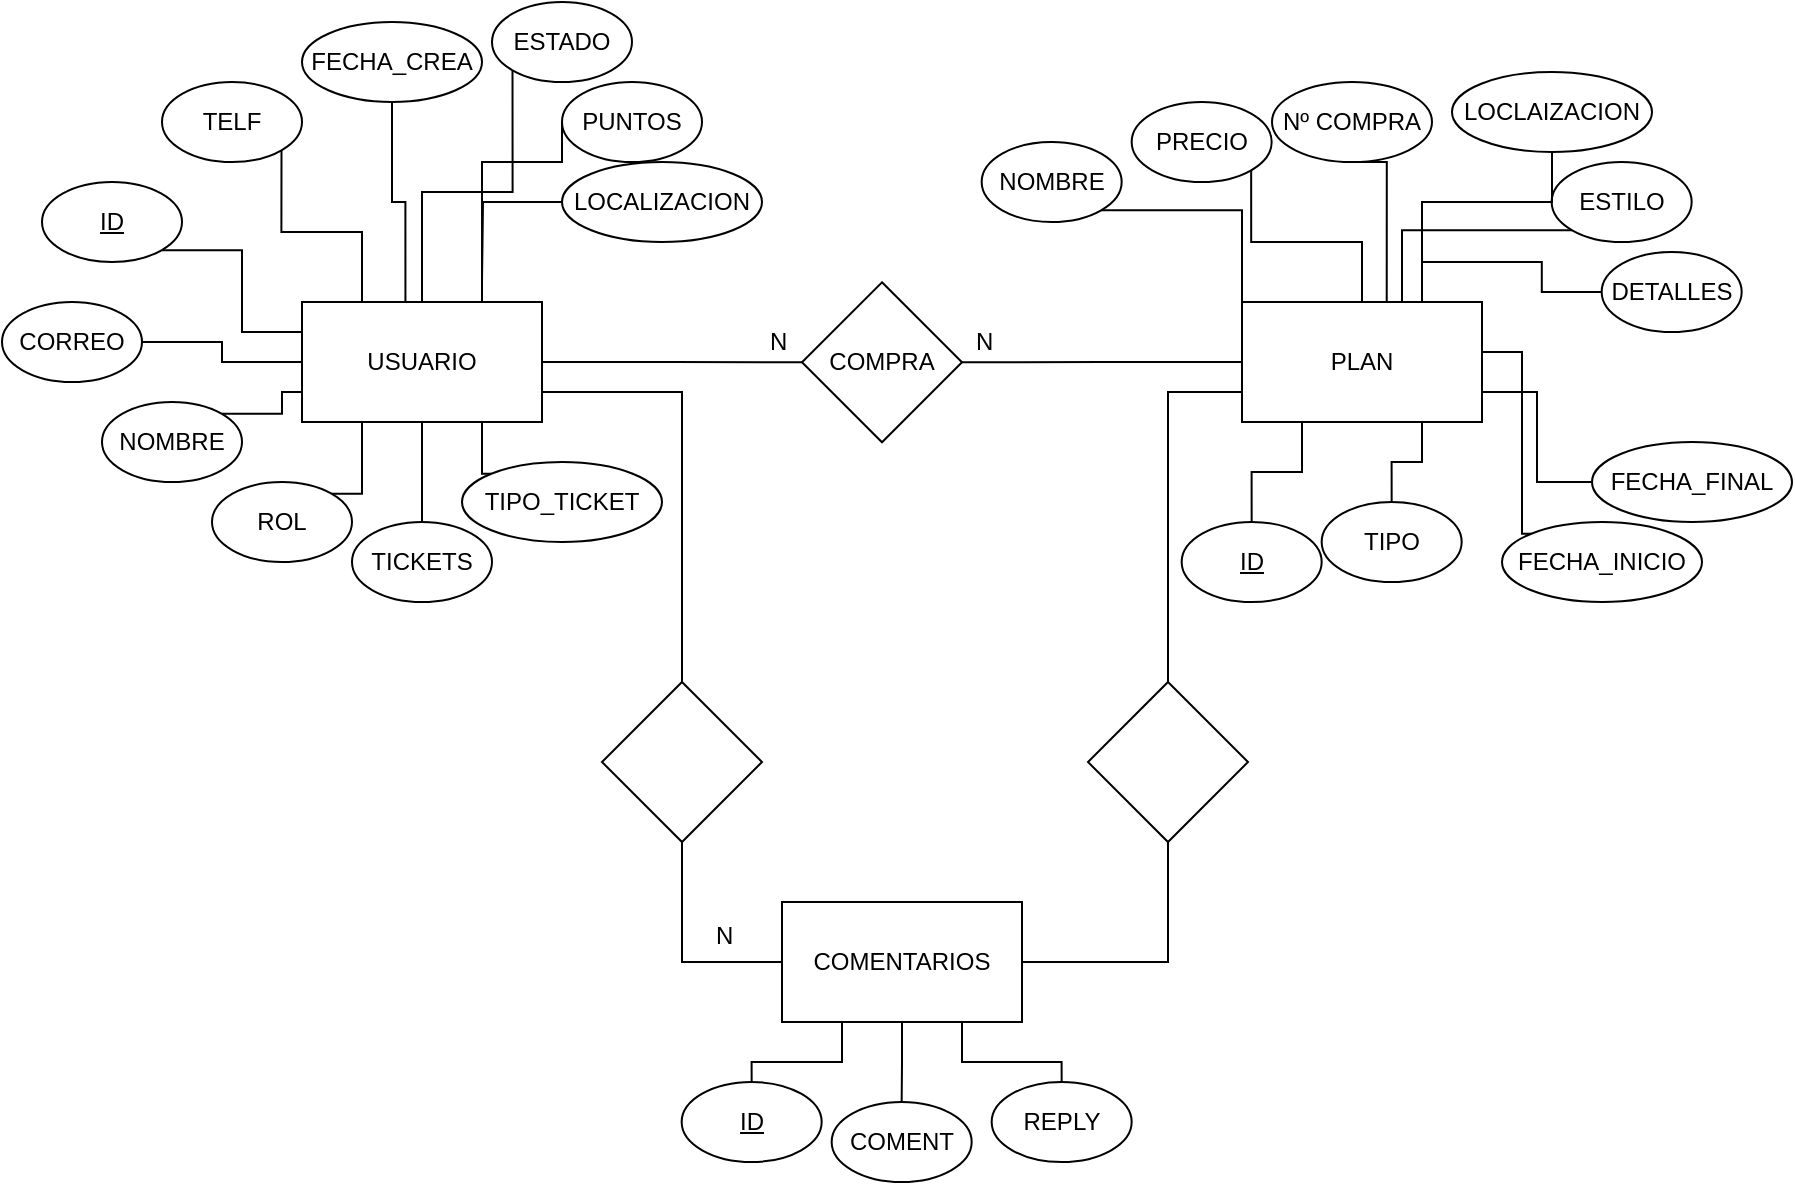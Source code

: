 <mxfile version="10.6.7" type="device"><diagram id="sWbEZeabATSe9B_aC68R" name="Page-1"><mxGraphModel dx="1821" dy="1636" grid="1" gridSize="10" guides="1" tooltips="1" connect="1" arrows="1" fold="1" page="1" pageScale="1" pageWidth="827" pageHeight="1169" math="0" shadow="0"><root><mxCell id="0"/><mxCell id="1" parent="0"/><mxCell id="j5H3rnyjtVD1u5hLggeG-84" style="edgeStyle=orthogonalEdgeStyle;rounded=0;orthogonalLoop=1;jettySize=auto;html=1;exitX=1;exitY=0.5;exitDx=0;exitDy=0;entryX=0;entryY=0.5;entryDx=0;entryDy=0;endArrow=none;endFill=0;" edge="1" parent="1" source="j5H3rnyjtVD1u5hLggeG-1" target="j5H3rnyjtVD1u5hLggeG-82"><mxGeometry relative="1" as="geometry"/></mxCell><mxCell id="j5H3rnyjtVD1u5hLggeG-90" style="edgeStyle=orthogonalEdgeStyle;rounded=0;orthogonalLoop=1;jettySize=auto;html=1;exitX=1;exitY=0.75;exitDx=0;exitDy=0;entryX=0.5;entryY=0;entryDx=0;entryDy=0;endArrow=none;endFill=0;" edge="1" parent="1" source="j5H3rnyjtVD1u5hLggeG-1" target="j5H3rnyjtVD1u5hLggeG-81"><mxGeometry relative="1" as="geometry"/></mxCell><mxCell id="j5H3rnyjtVD1u5hLggeG-1" value="USUARIO" style="rounded=0;whiteSpace=wrap;html=1;" vertex="1" parent="1"><mxGeometry x="20" y="20" width="120" height="60" as="geometry"/></mxCell><mxCell id="j5H3rnyjtVD1u5hLggeG-28" style="edgeStyle=orthogonalEdgeStyle;rounded=0;orthogonalLoop=1;jettySize=auto;html=1;exitX=1;exitY=1;exitDx=0;exitDy=0;entryX=0;entryY=0.25;entryDx=0;entryDy=0;endArrow=none;endFill=0;" edge="1" parent="1" source="j5H3rnyjtVD1u5hLggeG-2" target="j5H3rnyjtVD1u5hLggeG-1"><mxGeometry relative="1" as="geometry"/></mxCell><mxCell id="j5H3rnyjtVD1u5hLggeG-2" value="&lt;u&gt;ID&lt;/u&gt;" style="ellipse;whiteSpace=wrap;html=1;" vertex="1" parent="1"><mxGeometry x="-110" y="-40" width="70" height="40" as="geometry"/></mxCell><mxCell id="j5H3rnyjtVD1u5hLggeG-71" style="edgeStyle=orthogonalEdgeStyle;rounded=0;orthogonalLoop=1;jettySize=auto;html=1;exitX=0.5;exitY=0;exitDx=0;exitDy=0;entryX=0.25;entryY=1;entryDx=0;entryDy=0;endArrow=none;endFill=0;" edge="1" parent="1" source="j5H3rnyjtVD1u5hLggeG-35" target="j5H3rnyjtVD1u5hLggeG-34"><mxGeometry relative="1" as="geometry"/></mxCell><mxCell id="j5H3rnyjtVD1u5hLggeG-35" value="&lt;span&gt;&lt;u&gt;ID&lt;/u&gt;&lt;/span&gt;" style="ellipse;whiteSpace=wrap;html=1;fontStyle=0" vertex="1" parent="1"><mxGeometry x="459.833" y="130" width="70" height="40" as="geometry"/></mxCell><mxCell id="j5H3rnyjtVD1u5hLggeG-73" value="&lt;span&gt;&lt;u&gt;ID&lt;/u&gt;&lt;/span&gt;" style="ellipse;whiteSpace=wrap;html=1;fontStyle=0" vertex="1" parent="1"><mxGeometry x="209.833" y="410" width="70" height="40" as="geometry"/></mxCell><mxCell id="j5H3rnyjtVD1u5hLggeG-75" value="&lt;span&gt;REPLY&lt;/span&gt;" style="ellipse;whiteSpace=wrap;html=1;fontStyle=0" vertex="1" parent="1"><mxGeometry x="364.833" y="410" width="70" height="40" as="geometry"/></mxCell><mxCell id="j5H3rnyjtVD1u5hLggeG-68" style="edgeStyle=orthogonalEdgeStyle;rounded=0;orthogonalLoop=1;jettySize=auto;html=1;exitX=0;exitY=0.5;exitDx=0;exitDy=0;entryX=1;entryY=0.75;entryDx=0;entryDy=0;endArrow=none;endFill=0;" edge="1" parent="1" source="j5H3rnyjtVD1u5hLggeG-43" target="j5H3rnyjtVD1u5hLggeG-34"><mxGeometry relative="1" as="geometry"/></mxCell><mxCell id="j5H3rnyjtVD1u5hLggeG-43" value="&lt;span&gt;FECHA_FINAL&lt;/span&gt;" style="ellipse;whiteSpace=wrap;html=1;fontStyle=0" vertex="1" parent="1"><mxGeometry x="665" y="90" width="100" height="40" as="geometry"/></mxCell><mxCell id="j5H3rnyjtVD1u5hLggeG-69" style="edgeStyle=orthogonalEdgeStyle;rounded=0;orthogonalLoop=1;jettySize=auto;html=1;exitX=0;exitY=0;exitDx=0;exitDy=0;entryX=1;entryY=0.25;entryDx=0;entryDy=0;endArrow=none;endFill=0;" edge="1" parent="1" source="j5H3rnyjtVD1u5hLggeG-47" target="j5H3rnyjtVD1u5hLggeG-34"><mxGeometry relative="1" as="geometry"><Array as="points"><mxPoint x="630" y="136"/><mxPoint x="630" y="45"/></Array></mxGeometry></mxCell><mxCell id="j5H3rnyjtVD1u5hLggeG-47" value="&lt;span&gt;FECHA_INICIO&lt;/span&gt;" style="ellipse;whiteSpace=wrap;html=1;fontStyle=0" vertex="1" parent="1"><mxGeometry x="620" y="130" width="100" height="40" as="geometry"/></mxCell><mxCell id="j5H3rnyjtVD1u5hLggeG-61" style="edgeStyle=orthogonalEdgeStyle;rounded=0;orthogonalLoop=1;jettySize=auto;html=1;exitX=1;exitY=1;exitDx=0;exitDy=0;entryX=0.25;entryY=0;entryDx=0;entryDy=0;endArrow=none;endFill=0;" edge="1" parent="1" source="j5H3rnyjtVD1u5hLggeG-49" target="j5H3rnyjtVD1u5hLggeG-34"><mxGeometry relative="1" as="geometry"><Array as="points"><mxPoint x="490" y="-26"/><mxPoint x="490" y="20"/></Array></mxGeometry></mxCell><mxCell id="j5H3rnyjtVD1u5hLggeG-49" value="&lt;span&gt;NOMBRE&lt;/span&gt;" style="ellipse;whiteSpace=wrap;html=1;fontStyle=0" vertex="1" parent="1"><mxGeometry x="359.833" y="-60" width="70" height="40" as="geometry"/></mxCell><mxCell id="j5H3rnyjtVD1u5hLggeG-62" style="edgeStyle=orthogonalEdgeStyle;rounded=0;orthogonalLoop=1;jettySize=auto;html=1;exitX=1;exitY=1;exitDx=0;exitDy=0;entryX=0.5;entryY=0;entryDx=0;entryDy=0;endArrow=none;endFill=0;" edge="1" parent="1" source="j5H3rnyjtVD1u5hLggeG-51" target="j5H3rnyjtVD1u5hLggeG-34"><mxGeometry relative="1" as="geometry"/></mxCell><mxCell id="j5H3rnyjtVD1u5hLggeG-51" value="PRECIO" style="ellipse;whiteSpace=wrap;html=1;fontStyle=0" vertex="1" parent="1"><mxGeometry x="434.833" y="-80" width="70" height="40" as="geometry"/></mxCell><mxCell id="j5H3rnyjtVD1u5hLggeG-65" style="edgeStyle=orthogonalEdgeStyle;rounded=0;orthogonalLoop=1;jettySize=auto;html=1;exitX=0;exitY=1;exitDx=0;exitDy=0;endArrow=none;endFill=0;" edge="1" parent="1" source="j5H3rnyjtVD1u5hLggeG-45" target="j5H3rnyjtVD1u5hLggeG-34"><mxGeometry relative="1" as="geometry"><Array as="points"><mxPoint x="570" y="-16"/></Array></mxGeometry></mxCell><mxCell id="j5H3rnyjtVD1u5hLggeG-45" value="&lt;span&gt;ESTILO&lt;/span&gt;" style="ellipse;whiteSpace=wrap;html=1;fontStyle=0" vertex="1" parent="1"><mxGeometry x="644.833" y="-50" width="70" height="40" as="geometry"/></mxCell><mxCell id="j5H3rnyjtVD1u5hLggeG-70" style="edgeStyle=orthogonalEdgeStyle;rounded=0;orthogonalLoop=1;jettySize=auto;html=1;exitX=0.5;exitY=0;exitDx=0;exitDy=0;entryX=0.75;entryY=1;entryDx=0;entryDy=0;endArrow=none;endFill=0;" edge="1" parent="1" source="j5H3rnyjtVD1u5hLggeG-41" target="j5H3rnyjtVD1u5hLggeG-34"><mxGeometry relative="1" as="geometry"/></mxCell><mxCell id="j5H3rnyjtVD1u5hLggeG-41" value="TIPO" style="ellipse;whiteSpace=wrap;html=1;fontStyle=0" vertex="1" parent="1"><mxGeometry x="529.833" y="120" width="70" height="40" as="geometry"/></mxCell><mxCell id="j5H3rnyjtVD1u5hLggeG-79" value="COMENT" style="ellipse;whiteSpace=wrap;html=1;fontStyle=0" vertex="1" parent="1"><mxGeometry x="284.833" y="420" width="70" height="40" as="geometry"/></mxCell><mxCell id="j5H3rnyjtVD1u5hLggeG-66" style="edgeStyle=orthogonalEdgeStyle;rounded=0;orthogonalLoop=1;jettySize=auto;html=1;exitX=0;exitY=0.5;exitDx=0;exitDy=0;entryX=0.75;entryY=0;entryDx=0;entryDy=0;endArrow=none;endFill=0;" edge="1" parent="1" source="j5H3rnyjtVD1u5hLggeG-53" target="j5H3rnyjtVD1u5hLggeG-34"><mxGeometry relative="1" as="geometry"/></mxCell><mxCell id="j5H3rnyjtVD1u5hLggeG-53" value="&lt;span&gt;DETALLES&lt;/span&gt;" style="ellipse;whiteSpace=wrap;html=1;fontStyle=0" vertex="1" parent="1"><mxGeometry x="669.833" y="-5" width="70" height="40" as="geometry"/></mxCell><mxCell id="j5H3rnyjtVD1u5hLggeG-63" style="edgeStyle=orthogonalEdgeStyle;rounded=0;orthogonalLoop=1;jettySize=auto;html=1;exitX=0.5;exitY=1;exitDx=0;exitDy=0;entryX=0.603;entryY=-0.006;entryDx=0;entryDy=0;entryPerimeter=0;endArrow=none;endFill=0;" edge="1" parent="1" source="j5H3rnyjtVD1u5hLggeG-59" target="j5H3rnyjtVD1u5hLggeG-34"><mxGeometry relative="1" as="geometry"><Array as="points"><mxPoint x="562" y="-50"/></Array></mxGeometry></mxCell><mxCell id="j5H3rnyjtVD1u5hLggeG-59" value="&lt;span&gt;Nº COMPRA&lt;/span&gt;" style="ellipse;whiteSpace=wrap;html=1;fontStyle=0" vertex="1" parent="1"><mxGeometry x="505" y="-90" width="80" height="40" as="geometry"/></mxCell><mxCell id="j5H3rnyjtVD1u5hLggeG-64" style="edgeStyle=orthogonalEdgeStyle;rounded=0;orthogonalLoop=1;jettySize=auto;html=1;exitX=0.5;exitY=1;exitDx=0;exitDy=0;entryX=0.75;entryY=0;entryDx=0;entryDy=0;endArrow=none;endFill=0;" edge="1" parent="1" source="j5H3rnyjtVD1u5hLggeG-55" target="j5H3rnyjtVD1u5hLggeG-34"><mxGeometry relative="1" as="geometry"><Array as="points"><mxPoint x="645" y="-30"/><mxPoint x="580" y="-30"/></Array></mxGeometry></mxCell><mxCell id="j5H3rnyjtVD1u5hLggeG-55" value="&lt;span&gt;LOCLAIZACION&lt;/span&gt;" style="ellipse;whiteSpace=wrap;html=1;fontStyle=0" vertex="1" parent="1"><mxGeometry x="595" y="-95" width="100" height="40" as="geometry"/></mxCell><mxCell id="j5H3rnyjtVD1u5hLggeG-26" style="edgeStyle=orthogonalEdgeStyle;rounded=0;orthogonalLoop=1;jettySize=auto;html=1;exitX=1;exitY=0;exitDx=0;exitDy=0;entryX=0;entryY=0.75;entryDx=0;entryDy=0;endArrow=none;endFill=0;" edge="1" parent="1" source="j5H3rnyjtVD1u5hLggeG-3" target="j5H3rnyjtVD1u5hLggeG-1"><mxGeometry relative="1" as="geometry"/></mxCell><mxCell id="j5H3rnyjtVD1u5hLggeG-3" value="NOMBRE" style="ellipse;whiteSpace=wrap;html=1;" vertex="1" parent="1"><mxGeometry x="-80" y="70" width="70" height="40" as="geometry"/></mxCell><mxCell id="j5H3rnyjtVD1u5hLggeG-25" style="edgeStyle=orthogonalEdgeStyle;rounded=0;orthogonalLoop=1;jettySize=auto;html=1;exitX=1;exitY=0;exitDx=0;exitDy=0;entryX=0.25;entryY=1;entryDx=0;entryDy=0;endArrow=none;endFill=0;" edge="1" parent="1" source="j5H3rnyjtVD1u5hLggeG-4" target="j5H3rnyjtVD1u5hLggeG-1"><mxGeometry relative="1" as="geometry"/></mxCell><mxCell id="j5H3rnyjtVD1u5hLggeG-4" value="ROL" style="ellipse;whiteSpace=wrap;html=1;" vertex="1" parent="1"><mxGeometry x="-25" y="110" width="70" height="40" as="geometry"/></mxCell><mxCell id="j5H3rnyjtVD1u5hLggeG-32" style="edgeStyle=orthogonalEdgeStyle;rounded=0;orthogonalLoop=1;jettySize=auto;html=1;exitX=0;exitY=0.5;exitDx=0;exitDy=0;entryX=0.75;entryY=0;entryDx=0;entryDy=0;endArrow=none;endFill=0;" edge="1" parent="1" source="j5H3rnyjtVD1u5hLggeG-8" target="j5H3rnyjtVD1u5hLggeG-1"><mxGeometry relative="1" as="geometry"><Array as="points"><mxPoint x="150" y="-50"/><mxPoint x="110" y="-50"/></Array></mxGeometry></mxCell><mxCell id="j5H3rnyjtVD1u5hLggeG-8" value="PUNTOS" style="ellipse;whiteSpace=wrap;html=1;" vertex="1" parent="1"><mxGeometry x="150" y="-90" width="70" height="40" as="geometry"/></mxCell><mxCell id="j5H3rnyjtVD1u5hLggeG-24" style="edgeStyle=orthogonalEdgeStyle;rounded=0;orthogonalLoop=1;jettySize=auto;html=1;exitX=0.5;exitY=0;exitDx=0;exitDy=0;entryX=0.5;entryY=1;entryDx=0;entryDy=0;endArrow=none;endFill=0;" edge="1" parent="1" source="j5H3rnyjtVD1u5hLggeG-10" target="j5H3rnyjtVD1u5hLggeG-1"><mxGeometry relative="1" as="geometry"/></mxCell><mxCell id="j5H3rnyjtVD1u5hLggeG-10" value="TICKETS" style="ellipse;whiteSpace=wrap;html=1;" vertex="1" parent="1"><mxGeometry x="45" y="130" width="70" height="40" as="geometry"/></mxCell><mxCell id="j5H3rnyjtVD1u5hLggeG-23" style="edgeStyle=orthogonalEdgeStyle;rounded=0;orthogonalLoop=1;jettySize=auto;html=1;exitX=0;exitY=0;exitDx=0;exitDy=0;entryX=0.75;entryY=1;entryDx=0;entryDy=0;endArrow=none;endFill=0;" edge="1" parent="1" source="j5H3rnyjtVD1u5hLggeG-14" target="j5H3rnyjtVD1u5hLggeG-1"><mxGeometry relative="1" as="geometry"/></mxCell><mxCell id="j5H3rnyjtVD1u5hLggeG-14" value="TIPO_TICKET" style="ellipse;whiteSpace=wrap;html=1;" vertex="1" parent="1"><mxGeometry x="100" y="100" width="100" height="40" as="geometry"/></mxCell><mxCell id="j5H3rnyjtVD1u5hLggeG-31" style="edgeStyle=orthogonalEdgeStyle;rounded=0;orthogonalLoop=1;jettySize=auto;html=1;exitX=0;exitY=1;exitDx=0;exitDy=0;endArrow=none;endFill=0;" edge="1" parent="1" source="j5H3rnyjtVD1u5hLggeG-18" target="j5H3rnyjtVD1u5hLggeG-1"><mxGeometry relative="1" as="geometry"/></mxCell><mxCell id="j5H3rnyjtVD1u5hLggeG-18" value="ESTADO" style="ellipse;whiteSpace=wrap;html=1;" vertex="1" parent="1"><mxGeometry x="115" y="-130" width="70" height="40" as="geometry"/></mxCell><mxCell id="j5H3rnyjtVD1u5hLggeG-33" style="edgeStyle=orthogonalEdgeStyle;rounded=0;orthogonalLoop=1;jettySize=auto;html=1;exitX=0;exitY=0.5;exitDx=0;exitDy=0;endArrow=none;endFill=0;" edge="1" parent="1" source="j5H3rnyjtVD1u5hLggeG-20"><mxGeometry relative="1" as="geometry"><mxPoint x="110" y="10" as="targetPoint"/></mxGeometry></mxCell><mxCell id="j5H3rnyjtVD1u5hLggeG-20" value="LOCALIZACION" style="ellipse;whiteSpace=wrap;html=1;" vertex="1" parent="1"><mxGeometry x="150" y="-50" width="100" height="40" as="geometry"/></mxCell><mxCell id="j5H3rnyjtVD1u5hLggeG-30" style="edgeStyle=orthogonalEdgeStyle;rounded=0;orthogonalLoop=1;jettySize=auto;html=1;exitX=0.5;exitY=1;exitDx=0;exitDy=0;entryX=0.431;entryY=-0.006;entryDx=0;entryDy=0;entryPerimeter=0;endArrow=none;endFill=0;" edge="1" parent="1" source="j5H3rnyjtVD1u5hLggeG-16" target="j5H3rnyjtVD1u5hLggeG-1"><mxGeometry relative="1" as="geometry"/></mxCell><mxCell id="j5H3rnyjtVD1u5hLggeG-16" value="FECHA_CREA" style="ellipse;whiteSpace=wrap;html=1;" vertex="1" parent="1"><mxGeometry x="20" y="-120" width="90" height="40" as="geometry"/></mxCell><mxCell id="j5H3rnyjtVD1u5hLggeG-29" style="edgeStyle=orthogonalEdgeStyle;rounded=0;orthogonalLoop=1;jettySize=auto;html=1;exitX=1;exitY=1;exitDx=0;exitDy=0;entryX=0.25;entryY=0;entryDx=0;entryDy=0;endArrow=none;endFill=0;" edge="1" parent="1" source="j5H3rnyjtVD1u5hLggeG-12" target="j5H3rnyjtVD1u5hLggeG-1"><mxGeometry relative="1" as="geometry"/></mxCell><mxCell id="j5H3rnyjtVD1u5hLggeG-12" value="TELF" style="ellipse;whiteSpace=wrap;html=1;" vertex="1" parent="1"><mxGeometry x="-50" y="-90" width="70" height="40" as="geometry"/></mxCell><mxCell id="j5H3rnyjtVD1u5hLggeG-27" style="edgeStyle=orthogonalEdgeStyle;rounded=0;orthogonalLoop=1;jettySize=auto;html=1;exitX=1;exitY=0.5;exitDx=0;exitDy=0;entryX=0;entryY=0.5;entryDx=0;entryDy=0;endArrow=none;endFill=0;" edge="1" parent="1" source="j5H3rnyjtVD1u5hLggeG-6" target="j5H3rnyjtVD1u5hLggeG-1"><mxGeometry relative="1" as="geometry"/></mxCell><mxCell id="j5H3rnyjtVD1u5hLggeG-6" value="CORREO" style="ellipse;whiteSpace=wrap;html=1;" vertex="1" parent="1"><mxGeometry x="-130" y="20" width="70" height="40" as="geometry"/></mxCell><mxCell id="j5H3rnyjtVD1u5hLggeG-22" style="edgeStyle=orthogonalEdgeStyle;rounded=0;orthogonalLoop=1;jettySize=auto;html=1;exitX=0.5;exitY=1;exitDx=0;exitDy=0;" edge="1" parent="1" source="j5H3rnyjtVD1u5hLggeG-20" target="j5H3rnyjtVD1u5hLggeG-20"><mxGeometry relative="1" as="geometry"/></mxCell><mxCell id="j5H3rnyjtVD1u5hLggeG-86" style="edgeStyle=orthogonalEdgeStyle;rounded=0;orthogonalLoop=1;jettySize=auto;html=1;exitX=0;exitY=0.5;exitDx=0;exitDy=0;entryX=1;entryY=0.5;entryDx=0;entryDy=0;endArrow=none;endFill=0;" edge="1" parent="1" source="j5H3rnyjtVD1u5hLggeG-34" target="j5H3rnyjtVD1u5hLggeG-82"><mxGeometry relative="1" as="geometry"/></mxCell><mxCell id="j5H3rnyjtVD1u5hLggeG-34" value="PLAN" style="rounded=0;whiteSpace=wrap;html=1;fontStyle=0" vertex="1" parent="1"><mxGeometry x="490" y="20" width="120" height="60" as="geometry"/></mxCell><mxCell id="j5H3rnyjtVD1u5hLggeG-87" style="edgeStyle=orthogonalEdgeStyle;rounded=0;orthogonalLoop=1;jettySize=auto;html=1;exitX=0.25;exitY=1;exitDx=0;exitDy=0;endArrow=none;endFill=0;" edge="1" parent="1" source="j5H3rnyjtVD1u5hLggeG-72" target="j5H3rnyjtVD1u5hLggeG-73"><mxGeometry relative="1" as="geometry"/></mxCell><mxCell id="j5H3rnyjtVD1u5hLggeG-88" style="edgeStyle=orthogonalEdgeStyle;rounded=0;orthogonalLoop=1;jettySize=auto;html=1;exitX=0.5;exitY=1;exitDx=0;exitDy=0;entryX=0.5;entryY=0;entryDx=0;entryDy=0;endArrow=none;endFill=0;" edge="1" parent="1" source="j5H3rnyjtVD1u5hLggeG-72" target="j5H3rnyjtVD1u5hLggeG-79"><mxGeometry relative="1" as="geometry"/></mxCell><mxCell id="j5H3rnyjtVD1u5hLggeG-89" style="edgeStyle=orthogonalEdgeStyle;rounded=0;orthogonalLoop=1;jettySize=auto;html=1;exitX=0.75;exitY=1;exitDx=0;exitDy=0;entryX=0.5;entryY=0;entryDx=0;entryDy=0;endArrow=none;endFill=0;" edge="1" parent="1" source="j5H3rnyjtVD1u5hLggeG-72" target="j5H3rnyjtVD1u5hLggeG-75"><mxGeometry relative="1" as="geometry"/></mxCell><mxCell id="j5H3rnyjtVD1u5hLggeG-92" style="edgeStyle=orthogonalEdgeStyle;rounded=0;orthogonalLoop=1;jettySize=auto;html=1;exitX=1;exitY=0.5;exitDx=0;exitDy=0;entryX=0.5;entryY=1;entryDx=0;entryDy=0;endArrow=none;endFill=0;" edge="1" parent="1" source="j5H3rnyjtVD1u5hLggeG-72" target="j5H3rnyjtVD1u5hLggeG-83"><mxGeometry relative="1" as="geometry"/></mxCell><mxCell id="j5H3rnyjtVD1u5hLggeG-72" value="COMENTARIOS" style="rounded=0;whiteSpace=wrap;html=1;" vertex="1" parent="1"><mxGeometry x="260" y="320" width="120" height="60" as="geometry"/></mxCell><mxCell id="j5H3rnyjtVD1u5hLggeG-91" style="edgeStyle=orthogonalEdgeStyle;rounded=0;orthogonalLoop=1;jettySize=auto;html=1;exitX=0.5;exitY=1;exitDx=0;exitDy=0;entryX=0;entryY=0.5;entryDx=0;entryDy=0;endArrow=none;endFill=0;" edge="1" parent="1" source="j5H3rnyjtVD1u5hLggeG-81" target="j5H3rnyjtVD1u5hLggeG-72"><mxGeometry relative="1" as="geometry"/></mxCell><mxCell id="j5H3rnyjtVD1u5hLggeG-81" value="" style="rhombus;whiteSpace=wrap;html=1;" vertex="1" parent="1"><mxGeometry x="170" y="210" width="80" height="80" as="geometry"/></mxCell><mxCell id="j5H3rnyjtVD1u5hLggeG-82" value="COMPRA" style="rhombus;whiteSpace=wrap;html=1;" vertex="1" parent="1"><mxGeometry x="270" y="10.167" width="80" height="80" as="geometry"/></mxCell><mxCell id="j5H3rnyjtVD1u5hLggeG-93" style="edgeStyle=orthogonalEdgeStyle;rounded=0;orthogonalLoop=1;jettySize=auto;html=1;exitX=0.5;exitY=0;exitDx=0;exitDy=0;entryX=0;entryY=0.75;entryDx=0;entryDy=0;endArrow=none;endFill=0;" edge="1" parent="1" source="j5H3rnyjtVD1u5hLggeG-83" target="j5H3rnyjtVD1u5hLggeG-34"><mxGeometry relative="1" as="geometry"/></mxCell><mxCell id="j5H3rnyjtVD1u5hLggeG-83" value="" style="rhombus;whiteSpace=wrap;html=1;" vertex="1" parent="1"><mxGeometry x="413" y="210" width="80" height="80" as="geometry"/></mxCell><mxCell id="j5H3rnyjtVD1u5hLggeG-94" value="N" style="text;html=1;resizable=0;points=[];autosize=1;align=left;verticalAlign=top;spacingTop=-4;" vertex="1" parent="1"><mxGeometry x="252" y="30" width="20" height="20" as="geometry"/></mxCell><mxCell id="j5H3rnyjtVD1u5hLggeG-95" value="N" style="text;html=1;resizable=0;points=[];autosize=1;align=left;verticalAlign=top;spacingTop=-4;" vertex="1" parent="1"><mxGeometry x="355" y="30" width="20" height="20" as="geometry"/></mxCell><mxCell id="j5H3rnyjtVD1u5hLggeG-96" value="N" style="text;html=1;resizable=0;points=[];autosize=1;align=left;verticalAlign=top;spacingTop=-4;" vertex="1" parent="1"><mxGeometry x="225" y="327" width="20" height="20" as="geometry"/></mxCell></root></mxGraphModel></diagram></mxfile>